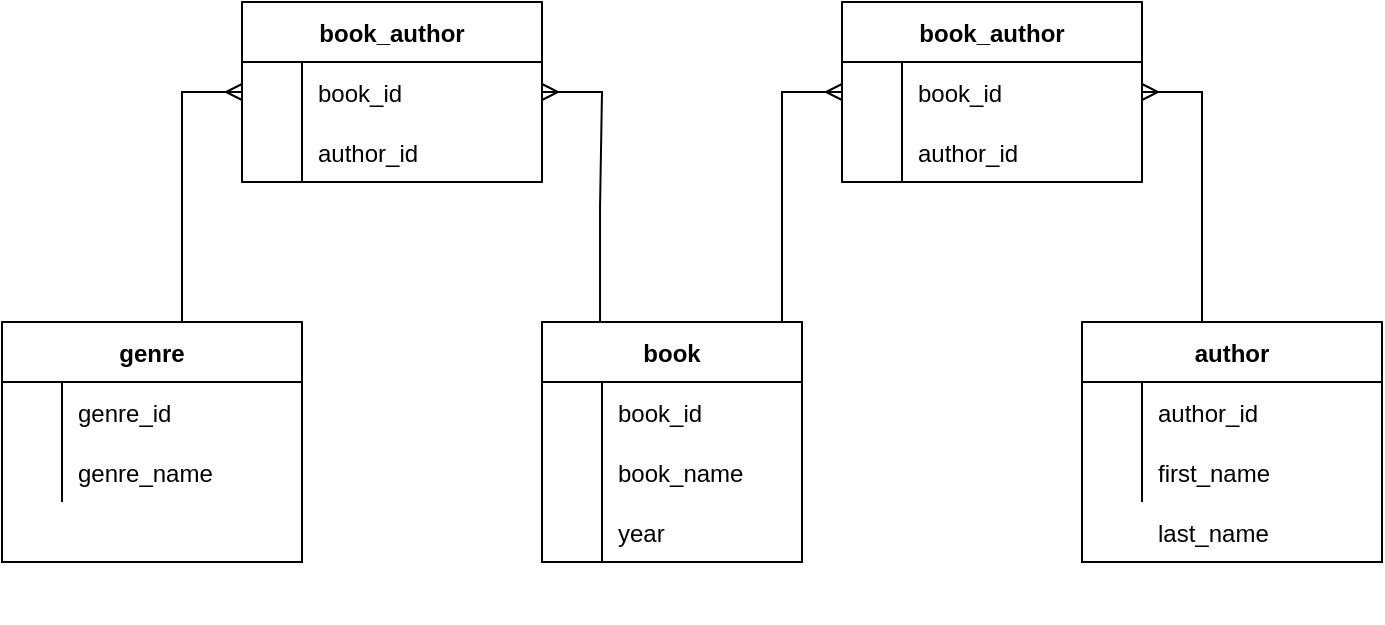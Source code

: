 <mxfile version="16.0.0" type="device"><diagram id="jnBdLqBlLDcfrrGQmj8Z" name="Page-1"><mxGraphModel dx="1198" dy="641" grid="1" gridSize="10" guides="1" tooltips="1" connect="1" arrows="1" fold="1" page="1" pageScale="1" pageWidth="827" pageHeight="1169" math="0" shadow="0"><root><mxCell id="0"/><mxCell id="1" parent="0"/><mxCell id="oTLIyE-HZxSUc5az3Oqt-14" value="book" style="shape=table;startSize=30;container=1;collapsible=1;childLayout=tableLayout;fixedRows=1;rowLines=0;fontStyle=1;align=center;resizeLast=1;" parent="1" vertex="1"><mxGeometry x="320" y="280" width="130" height="120" as="geometry"/></mxCell><mxCell id="oTLIyE-HZxSUc5az3Oqt-18" value="" style="shape=partialRectangle;collapsible=0;dropTarget=0;pointerEvents=0;fillColor=none;top=0;left=0;bottom=0;right=0;points=[[0,0.5],[1,0.5]];portConstraint=eastwest;" parent="oTLIyE-HZxSUc5az3Oqt-14" vertex="1"><mxGeometry y="30" width="130" height="30" as="geometry"/></mxCell><mxCell id="oTLIyE-HZxSUc5az3Oqt-19" value="" style="shape=partialRectangle;connectable=0;fillColor=none;top=0;left=0;bottom=0;right=0;editable=1;overflow=hidden;" parent="oTLIyE-HZxSUc5az3Oqt-18" vertex="1"><mxGeometry width="30" height="30" as="geometry"><mxRectangle width="30" height="30" as="alternateBounds"/></mxGeometry></mxCell><mxCell id="oTLIyE-HZxSUc5az3Oqt-20" value="book_id" style="shape=partialRectangle;connectable=0;fillColor=none;top=0;left=0;bottom=0;right=0;align=left;spacingLeft=6;overflow=hidden;" parent="oTLIyE-HZxSUc5az3Oqt-18" vertex="1"><mxGeometry x="30" width="100" height="30" as="geometry"><mxRectangle width="100" height="30" as="alternateBounds"/></mxGeometry></mxCell><mxCell id="oTLIyE-HZxSUc5az3Oqt-21" value="" style="shape=partialRectangle;collapsible=0;dropTarget=0;pointerEvents=0;fillColor=none;top=0;left=0;bottom=0;right=0;points=[[0,0.5],[1,0.5]];portConstraint=eastwest;" parent="oTLIyE-HZxSUc5az3Oqt-14" vertex="1"><mxGeometry y="60" width="130" height="30" as="geometry"/></mxCell><mxCell id="oTLIyE-HZxSUc5az3Oqt-22" value="" style="shape=partialRectangle;connectable=0;fillColor=none;top=0;left=0;bottom=0;right=0;editable=1;overflow=hidden;" parent="oTLIyE-HZxSUc5az3Oqt-21" vertex="1"><mxGeometry width="30" height="30" as="geometry"><mxRectangle width="30" height="30" as="alternateBounds"/></mxGeometry></mxCell><mxCell id="oTLIyE-HZxSUc5az3Oqt-23" value="book_name" style="shape=partialRectangle;connectable=0;fillColor=none;top=0;left=0;bottom=0;right=0;align=left;spacingLeft=6;overflow=hidden;" parent="oTLIyE-HZxSUc5az3Oqt-21" vertex="1"><mxGeometry x="30" width="100" height="30" as="geometry"><mxRectangle width="100" height="30" as="alternateBounds"/></mxGeometry></mxCell><mxCell id="oTLIyE-HZxSUc5az3Oqt-24" value="" style="shape=partialRectangle;collapsible=0;dropTarget=0;pointerEvents=0;fillColor=none;top=0;left=0;bottom=0;right=0;points=[[0,0.5],[1,0.5]];portConstraint=eastwest;" parent="oTLIyE-HZxSUc5az3Oqt-14" vertex="1"><mxGeometry y="90" width="130" height="30" as="geometry"/></mxCell><mxCell id="oTLIyE-HZxSUc5az3Oqt-25" value="" style="shape=partialRectangle;connectable=0;fillColor=none;top=0;left=0;bottom=0;right=0;editable=1;overflow=hidden;" parent="oTLIyE-HZxSUc5az3Oqt-24" vertex="1"><mxGeometry width="30" height="30" as="geometry"><mxRectangle width="30" height="30" as="alternateBounds"/></mxGeometry></mxCell><mxCell id="oTLIyE-HZxSUc5az3Oqt-26" value="year" style="shape=partialRectangle;connectable=0;fillColor=none;top=0;left=0;bottom=0;right=0;align=left;spacingLeft=6;overflow=hidden;" parent="oTLIyE-HZxSUc5az3Oqt-24" vertex="1"><mxGeometry x="30" width="100" height="30" as="geometry"><mxRectangle width="100" height="30" as="alternateBounds"/></mxGeometry></mxCell><mxCell id="oTLIyE-HZxSUc5az3Oqt-45" value="book_author" style="shape=table;startSize=30;container=1;collapsible=1;childLayout=tableLayout;fixedRows=1;rowLines=0;fontStyle=1;align=center;resizeLast=1;" parent="1" vertex="1"><mxGeometry x="470" y="120" width="150" height="90" as="geometry"/></mxCell><mxCell id="oTLIyE-HZxSUc5az3Oqt-49" value="" style="shape=partialRectangle;collapsible=0;dropTarget=0;pointerEvents=0;fillColor=none;top=0;left=0;bottom=0;right=0;points=[[0,0.5],[1,0.5]];portConstraint=eastwest;" parent="oTLIyE-HZxSUc5az3Oqt-45" vertex="1"><mxGeometry y="30" width="150" height="30" as="geometry"/></mxCell><mxCell id="oTLIyE-HZxSUc5az3Oqt-50" value="" style="shape=partialRectangle;connectable=0;fillColor=none;top=0;left=0;bottom=0;right=0;editable=1;overflow=hidden;" parent="oTLIyE-HZxSUc5az3Oqt-49" vertex="1"><mxGeometry width="30" height="30" as="geometry"><mxRectangle width="30" height="30" as="alternateBounds"/></mxGeometry></mxCell><mxCell id="oTLIyE-HZxSUc5az3Oqt-51" value="book_id" style="shape=partialRectangle;connectable=0;fillColor=none;top=0;left=0;bottom=0;right=0;align=left;spacingLeft=6;overflow=hidden;" parent="oTLIyE-HZxSUc5az3Oqt-49" vertex="1"><mxGeometry x="30" width="120" height="30" as="geometry"><mxRectangle width="120" height="30" as="alternateBounds"/></mxGeometry></mxCell><mxCell id="oTLIyE-HZxSUc5az3Oqt-52" value="" style="shape=partialRectangle;collapsible=0;dropTarget=0;pointerEvents=0;fillColor=none;top=0;left=0;bottom=0;right=0;points=[[0,0.5],[1,0.5]];portConstraint=eastwest;" parent="oTLIyE-HZxSUc5az3Oqt-45" vertex="1"><mxGeometry y="60" width="150" height="30" as="geometry"/></mxCell><mxCell id="oTLIyE-HZxSUc5az3Oqt-53" value="" style="shape=partialRectangle;connectable=0;fillColor=none;top=0;left=0;bottom=0;right=0;editable=1;overflow=hidden;" parent="oTLIyE-HZxSUc5az3Oqt-52" vertex="1"><mxGeometry width="30" height="30" as="geometry"><mxRectangle width="30" height="30" as="alternateBounds"/></mxGeometry></mxCell><mxCell id="oTLIyE-HZxSUc5az3Oqt-54" value="author_id" style="shape=partialRectangle;connectable=0;fillColor=none;top=0;left=0;bottom=0;right=0;align=left;spacingLeft=6;overflow=hidden;" parent="oTLIyE-HZxSUc5az3Oqt-52" vertex="1"><mxGeometry x="30" width="120" height="30" as="geometry"><mxRectangle width="120" height="30" as="alternateBounds"/></mxGeometry></mxCell><mxCell id="a0kSEdGtwdw7KnZv7Sak-1" value="author" style="shape=table;startSize=30;container=1;collapsible=1;childLayout=tableLayout;fixedRows=1;rowLines=0;fontStyle=1;align=center;resizeLast=1;" vertex="1" parent="1"><mxGeometry x="590" y="280" width="150" height="120" as="geometry"/></mxCell><mxCell id="a0kSEdGtwdw7KnZv7Sak-5" value="" style="shape=partialRectangle;collapsible=0;dropTarget=0;pointerEvents=0;fillColor=none;top=0;left=0;bottom=0;right=0;points=[[0,0.5],[1,0.5]];portConstraint=eastwest;" vertex="1" parent="a0kSEdGtwdw7KnZv7Sak-1"><mxGeometry y="30" width="150" height="30" as="geometry"/></mxCell><mxCell id="a0kSEdGtwdw7KnZv7Sak-6" value="" style="shape=partialRectangle;connectable=0;fillColor=none;top=0;left=0;bottom=0;right=0;editable=1;overflow=hidden;" vertex="1" parent="a0kSEdGtwdw7KnZv7Sak-5"><mxGeometry width="30" height="30" as="geometry"><mxRectangle width="30" height="30" as="alternateBounds"/></mxGeometry></mxCell><mxCell id="a0kSEdGtwdw7KnZv7Sak-7" value="author_id" style="shape=partialRectangle;connectable=0;fillColor=none;top=0;left=0;bottom=0;right=0;align=left;spacingLeft=6;overflow=hidden;" vertex="1" parent="a0kSEdGtwdw7KnZv7Sak-5"><mxGeometry x="30" width="120" height="30" as="geometry"><mxRectangle width="120" height="30" as="alternateBounds"/></mxGeometry></mxCell><mxCell id="a0kSEdGtwdw7KnZv7Sak-8" value="" style="shape=partialRectangle;collapsible=0;dropTarget=0;pointerEvents=0;fillColor=none;top=0;left=0;bottom=0;right=0;points=[[0,0.5],[1,0.5]];portConstraint=eastwest;" vertex="1" parent="a0kSEdGtwdw7KnZv7Sak-1"><mxGeometry y="60" width="150" height="30" as="geometry"/></mxCell><mxCell id="a0kSEdGtwdw7KnZv7Sak-9" value="" style="shape=partialRectangle;connectable=0;fillColor=none;top=0;left=0;bottom=0;right=0;editable=1;overflow=hidden;" vertex="1" parent="a0kSEdGtwdw7KnZv7Sak-8"><mxGeometry width="30" height="30" as="geometry"><mxRectangle width="30" height="30" as="alternateBounds"/></mxGeometry></mxCell><mxCell id="a0kSEdGtwdw7KnZv7Sak-10" value="first_name" style="shape=partialRectangle;connectable=0;fillColor=none;top=0;left=0;bottom=0;right=0;align=left;spacingLeft=6;overflow=hidden;" vertex="1" parent="a0kSEdGtwdw7KnZv7Sak-8"><mxGeometry x="30" width="120" height="30" as="geometry"><mxRectangle width="120" height="30" as="alternateBounds"/></mxGeometry></mxCell><mxCell id="a0kSEdGtwdw7KnZv7Sak-11" value="" style="shape=partialRectangle;collapsible=0;dropTarget=0;pointerEvents=0;fillColor=none;top=0;left=0;bottom=0;right=0;points=[[0,0.5],[1,0.5]];portConstraint=eastwest;" vertex="1" parent="1"><mxGeometry x="590" y="400" width="150" height="30" as="geometry"/></mxCell><mxCell id="a0kSEdGtwdw7KnZv7Sak-12" value="" style="shape=partialRectangle;connectable=0;fillColor=none;top=0;left=0;bottom=0;right=0;editable=1;overflow=hidden;" vertex="1" parent="a0kSEdGtwdw7KnZv7Sak-11"><mxGeometry width="30" height="30" as="geometry"><mxRectangle width="30" height="30" as="alternateBounds"/></mxGeometry></mxCell><mxCell id="a0kSEdGtwdw7KnZv7Sak-13" value="last_name" style="shape=partialRectangle;connectable=0;fillColor=none;top=0;left=0;bottom=0;right=0;align=left;spacingLeft=6;overflow=hidden;" vertex="1" parent="1"><mxGeometry x="620" y="370" width="120" height="30" as="geometry"><mxRectangle width="120" height="30" as="alternateBounds"/></mxGeometry></mxCell><mxCell id="a0kSEdGtwdw7KnZv7Sak-14" value="genre" style="shape=table;startSize=30;container=1;collapsible=1;childLayout=tableLayout;fixedRows=1;rowLines=0;fontStyle=1;align=center;resizeLast=1;" vertex="1" parent="1"><mxGeometry x="50" y="280" width="150" height="120" as="geometry"/></mxCell><mxCell id="a0kSEdGtwdw7KnZv7Sak-15" value="" style="shape=partialRectangle;collapsible=0;dropTarget=0;pointerEvents=0;fillColor=none;top=0;left=0;bottom=0;right=0;points=[[0,0.5],[1,0.5]];portConstraint=eastwest;" vertex="1" parent="a0kSEdGtwdw7KnZv7Sak-14"><mxGeometry y="30" width="150" height="30" as="geometry"/></mxCell><mxCell id="a0kSEdGtwdw7KnZv7Sak-16" value="" style="shape=partialRectangle;connectable=0;fillColor=none;top=0;left=0;bottom=0;right=0;editable=1;overflow=hidden;" vertex="1" parent="a0kSEdGtwdw7KnZv7Sak-15"><mxGeometry width="30" height="30" as="geometry"><mxRectangle width="30" height="30" as="alternateBounds"/></mxGeometry></mxCell><mxCell id="a0kSEdGtwdw7KnZv7Sak-17" value="genre_id" style="shape=partialRectangle;connectable=0;fillColor=none;top=0;left=0;bottom=0;right=0;align=left;spacingLeft=6;overflow=hidden;" vertex="1" parent="a0kSEdGtwdw7KnZv7Sak-15"><mxGeometry x="30" width="120" height="30" as="geometry"><mxRectangle width="120" height="30" as="alternateBounds"/></mxGeometry></mxCell><mxCell id="a0kSEdGtwdw7KnZv7Sak-18" value="" style="shape=partialRectangle;collapsible=0;dropTarget=0;pointerEvents=0;fillColor=none;top=0;left=0;bottom=0;right=0;points=[[0,0.5],[1,0.5]];portConstraint=eastwest;" vertex="1" parent="a0kSEdGtwdw7KnZv7Sak-14"><mxGeometry y="60" width="150" height="30" as="geometry"/></mxCell><mxCell id="a0kSEdGtwdw7KnZv7Sak-19" value="" style="shape=partialRectangle;connectable=0;fillColor=none;top=0;left=0;bottom=0;right=0;editable=1;overflow=hidden;" vertex="1" parent="a0kSEdGtwdw7KnZv7Sak-18"><mxGeometry width="30" height="30" as="geometry"><mxRectangle width="30" height="30" as="alternateBounds"/></mxGeometry></mxCell><mxCell id="a0kSEdGtwdw7KnZv7Sak-20" value="genre_name" style="shape=partialRectangle;connectable=0;fillColor=none;top=0;left=0;bottom=0;right=0;align=left;spacingLeft=6;overflow=hidden;" vertex="1" parent="a0kSEdGtwdw7KnZv7Sak-18"><mxGeometry x="30" width="120" height="30" as="geometry"><mxRectangle width="120" height="30" as="alternateBounds"/></mxGeometry></mxCell><mxCell id="a0kSEdGtwdw7KnZv7Sak-21" value="book_author" style="shape=table;startSize=30;container=1;collapsible=1;childLayout=tableLayout;fixedRows=1;rowLines=0;fontStyle=1;align=center;resizeLast=1;" vertex="1" parent="1"><mxGeometry x="170" y="120" width="150" height="90" as="geometry"/></mxCell><mxCell id="a0kSEdGtwdw7KnZv7Sak-22" value="" style="shape=partialRectangle;collapsible=0;dropTarget=0;pointerEvents=0;fillColor=none;top=0;left=0;bottom=0;right=0;points=[[0,0.5],[1,0.5]];portConstraint=eastwest;" vertex="1" parent="a0kSEdGtwdw7KnZv7Sak-21"><mxGeometry y="30" width="150" height="30" as="geometry"/></mxCell><mxCell id="a0kSEdGtwdw7KnZv7Sak-23" value="" style="shape=partialRectangle;connectable=0;fillColor=none;top=0;left=0;bottom=0;right=0;editable=1;overflow=hidden;" vertex="1" parent="a0kSEdGtwdw7KnZv7Sak-22"><mxGeometry width="30" height="30" as="geometry"><mxRectangle width="30" height="30" as="alternateBounds"/></mxGeometry></mxCell><mxCell id="a0kSEdGtwdw7KnZv7Sak-24" value="book_id" style="shape=partialRectangle;connectable=0;fillColor=none;top=0;left=0;bottom=0;right=0;align=left;spacingLeft=6;overflow=hidden;" vertex="1" parent="a0kSEdGtwdw7KnZv7Sak-22"><mxGeometry x="30" width="120" height="30" as="geometry"><mxRectangle width="120" height="30" as="alternateBounds"/></mxGeometry></mxCell><mxCell id="a0kSEdGtwdw7KnZv7Sak-25" value="" style="shape=partialRectangle;collapsible=0;dropTarget=0;pointerEvents=0;fillColor=none;top=0;left=0;bottom=0;right=0;points=[[0,0.5],[1,0.5]];portConstraint=eastwest;" vertex="1" parent="a0kSEdGtwdw7KnZv7Sak-21"><mxGeometry y="60" width="150" height="30" as="geometry"/></mxCell><mxCell id="a0kSEdGtwdw7KnZv7Sak-26" value="" style="shape=partialRectangle;connectable=0;fillColor=none;top=0;left=0;bottom=0;right=0;editable=1;overflow=hidden;" vertex="1" parent="a0kSEdGtwdw7KnZv7Sak-25"><mxGeometry width="30" height="30" as="geometry"><mxRectangle width="30" height="30" as="alternateBounds"/></mxGeometry></mxCell><mxCell id="a0kSEdGtwdw7KnZv7Sak-27" value="author_id" style="shape=partialRectangle;connectable=0;fillColor=none;top=0;left=0;bottom=0;right=0;align=left;spacingLeft=6;overflow=hidden;" vertex="1" parent="a0kSEdGtwdw7KnZv7Sak-25"><mxGeometry x="30" width="120" height="30" as="geometry"><mxRectangle width="120" height="30" as="alternateBounds"/></mxGeometry></mxCell><mxCell id="a0kSEdGtwdw7KnZv7Sak-29" value="" style="edgeStyle=entityRelationEdgeStyle;fontSize=12;html=1;endArrow=ERmany;rounded=0;entryX=1;entryY=0.5;entryDx=0;entryDy=0;exitX=0.6;exitY=0;exitDx=0;exitDy=0;exitPerimeter=0;" edge="1" parent="1" source="a0kSEdGtwdw7KnZv7Sak-1" target="oTLIyE-HZxSUc5az3Oqt-49"><mxGeometry width="100" height="100" relative="1" as="geometry"><mxPoint x="440" y="380" as="sourcePoint"/><mxPoint x="540" y="280" as="targetPoint"/></mxGeometry></mxCell><mxCell id="a0kSEdGtwdw7KnZv7Sak-30" value="" style="edgeStyle=entityRelationEdgeStyle;fontSize=12;html=1;endArrow=ERmany;rounded=0;entryX=0;entryY=0.5;entryDx=0;entryDy=0;" edge="1" parent="1" target="oTLIyE-HZxSUc5az3Oqt-49"><mxGeometry width="100" height="100" relative="1" as="geometry"><mxPoint x="410" y="280" as="sourcePoint"/><mxPoint x="540" y="280" as="targetPoint"/></mxGeometry></mxCell><mxCell id="a0kSEdGtwdw7KnZv7Sak-31" value="" style="edgeStyle=entityRelationEdgeStyle;fontSize=12;html=1;endArrow=ERmany;rounded=0;entryX=1;entryY=0.5;entryDx=0;entryDy=0;exitX=0.454;exitY=0;exitDx=0;exitDy=0;exitPerimeter=0;" edge="1" parent="1" source="oTLIyE-HZxSUc5az3Oqt-14" target="a0kSEdGtwdw7KnZv7Sak-22"><mxGeometry width="100" height="100" relative="1" as="geometry"><mxPoint x="440" y="380" as="sourcePoint"/><mxPoint x="540" y="280" as="targetPoint"/></mxGeometry></mxCell><mxCell id="a0kSEdGtwdw7KnZv7Sak-32" value="" style="edgeStyle=entityRelationEdgeStyle;fontSize=12;html=1;endArrow=ERmany;rounded=0;entryX=0;entryY=0.5;entryDx=0;entryDy=0;" edge="1" parent="1" target="a0kSEdGtwdw7KnZv7Sak-22"><mxGeometry width="100" height="100" relative="1" as="geometry"><mxPoint x="110" y="280" as="sourcePoint"/><mxPoint x="540" y="280" as="targetPoint"/></mxGeometry></mxCell></root></mxGraphModel></diagram></mxfile>